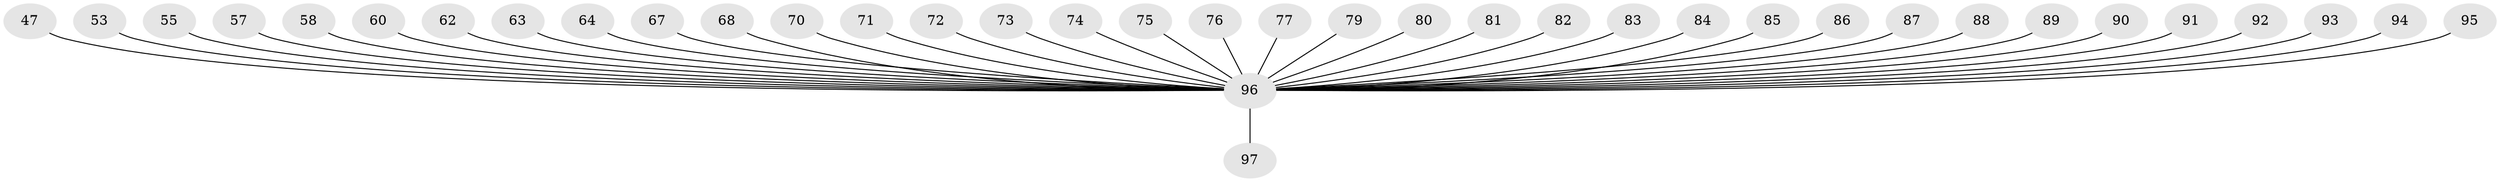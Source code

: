 // original degree distribution, {9: 0.010309278350515464, 4: 0.10309278350515463, 3: 0.16494845360824742, 8: 0.010309278350515464, 2: 0.14432989690721648, 1: 0.5567010309278351, 5: 0.010309278350515464}
// Generated by graph-tools (version 1.1) at 2025/56/03/04/25 21:56:21]
// undirected, 38 vertices, 37 edges
graph export_dot {
graph [start="1"]
  node [color=gray90,style=filled];
  47;
  53;
  55;
  57;
  58;
  60;
  62;
  63;
  64;
  67;
  68;
  70;
  71;
  72;
  73;
  74;
  75;
  76;
  77;
  79;
  80;
  81;
  82;
  83;
  84;
  85;
  86;
  87;
  88;
  89;
  90;
  91;
  92;
  93;
  94;
  95;
  96 [super="+78+33+43+65+24+35+49+29+34+37+54+61+50+56+69+38+39+40+44+45+66"];
  97;
  47 -- 96;
  53 -- 96;
  55 -- 96;
  57 -- 96;
  58 -- 96;
  60 -- 96;
  62 -- 96;
  63 -- 96;
  64 -- 96;
  67 -- 96;
  68 -- 96;
  70 -- 96;
  71 -- 96;
  72 -- 96;
  73 -- 96;
  74 -- 96;
  75 -- 96;
  76 -- 96;
  77 -- 96;
  79 -- 96;
  80 -- 96;
  81 -- 96;
  82 -- 96;
  83 -- 96;
  84 -- 96;
  85 -- 96;
  86 -- 96;
  87 -- 96;
  88 -- 96;
  89 -- 96;
  90 -- 96;
  91 -- 96;
  92 -- 96;
  93 -- 96;
  94 -- 96;
  95 -- 96;
  96 -- 97;
}

